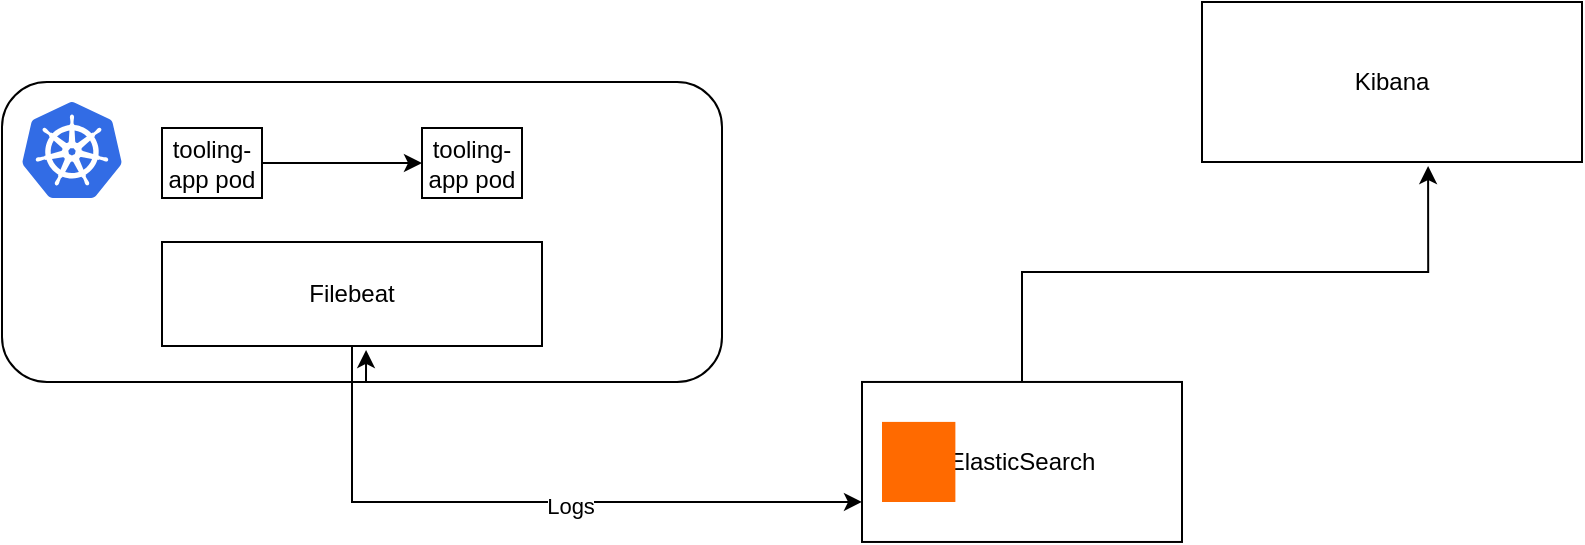 <mxfile version="26.0.6">
  <diagram name="Page-1" id="WRZJSX2U--DWj_nEl1-p">
    <mxGraphModel dx="880" dy="1496" grid="1" gridSize="10" guides="1" tooltips="1" connect="1" arrows="1" fold="1" page="1" pageScale="1" pageWidth="850" pageHeight="1100" math="0" shadow="0">
      <root>
        <mxCell id="0" />
        <mxCell id="1" parent="0" />
        <mxCell id="aRPLy6r_gRBBBa90EwLA-13" value="Kibana" style="rounded=0;whiteSpace=wrap;html=1;" vertex="1" parent="1">
          <mxGeometry x="640" y="-10" width="190" height="80" as="geometry" />
        </mxCell>
        <mxCell id="aRPLy6r_gRBBBa90EwLA-10" value="ElasticSearch" style="rounded=0;whiteSpace=wrap;html=1;" vertex="1" parent="1">
          <mxGeometry x="470" y="179.98" width="160" height="80" as="geometry" />
        </mxCell>
        <mxCell id="aRPLy6r_gRBBBa90EwLA-3" value="" style="rounded=1;whiteSpace=wrap;html=1;" vertex="1" parent="1">
          <mxGeometry x="40" y="30" width="360" height="150" as="geometry" />
        </mxCell>
        <mxCell id="aRPLy6r_gRBBBa90EwLA-1" value="" style="points=[];aspect=fixed;html=1;align=center;shadow=0;dashed=0;fillColor=#FF6A00;strokeColor=none;shape=mxgraph.alibaba_cloud.elasticsearch;" vertex="1" parent="1">
          <mxGeometry x="480" y="199.95" width="36.69" height="40.05" as="geometry" />
        </mxCell>
        <mxCell id="aRPLy6r_gRBBBa90EwLA-2" value="" style="image;sketch=0;aspect=fixed;html=1;points=[];align=center;fontSize=12;image=img/lib/mscae/Kubernetes.svg;" vertex="1" parent="1">
          <mxGeometry x="50" y="40" width="50" height="48" as="geometry" />
        </mxCell>
        <mxCell id="aRPLy6r_gRBBBa90EwLA-7" style="edgeStyle=orthogonalEdgeStyle;rounded=0;orthogonalLoop=1;jettySize=auto;html=1;exitX=1;exitY=0.5;exitDx=0;exitDy=0;entryX=0;entryY=0.5;entryDx=0;entryDy=0;" edge="1" parent="1" source="aRPLy6r_gRBBBa90EwLA-4" target="aRPLy6r_gRBBBa90EwLA-5">
          <mxGeometry relative="1" as="geometry" />
        </mxCell>
        <mxCell id="aRPLy6r_gRBBBa90EwLA-4" value="tooling-app pod" style="rounded=0;whiteSpace=wrap;html=1;" vertex="1" parent="1">
          <mxGeometry x="120" y="53" width="50" height="35" as="geometry" />
        </mxCell>
        <mxCell id="aRPLy6r_gRBBBa90EwLA-5" value="tooling-app pod" style="rounded=0;whiteSpace=wrap;html=1;" vertex="1" parent="1">
          <mxGeometry x="250" y="53" width="50" height="35" as="geometry" />
        </mxCell>
        <mxCell id="aRPLy6r_gRBBBa90EwLA-18" style="edgeStyle=orthogonalEdgeStyle;rounded=0;orthogonalLoop=1;jettySize=auto;html=1;exitX=0.5;exitY=1;exitDx=0;exitDy=0;entryX=0;entryY=0.75;entryDx=0;entryDy=0;" edge="1" parent="1" source="aRPLy6r_gRBBBa90EwLA-8" target="aRPLy6r_gRBBBa90EwLA-10">
          <mxGeometry relative="1" as="geometry" />
        </mxCell>
        <mxCell id="aRPLy6r_gRBBBa90EwLA-19" value="Logs" style="edgeLabel;html=1;align=center;verticalAlign=middle;resizable=0;points=[];" vertex="1" connectable="0" parent="aRPLy6r_gRBBBa90EwLA-18">
          <mxGeometry x="0.123" y="-2" relative="1" as="geometry">
            <mxPoint as="offset" />
          </mxGeometry>
        </mxCell>
        <mxCell id="aRPLy6r_gRBBBa90EwLA-8" value="Filebeat" style="rounded=0;whiteSpace=wrap;html=1;" vertex="1" parent="1">
          <mxGeometry x="120" y="110" width="190" height="52" as="geometry" />
        </mxCell>
        <mxCell id="aRPLy6r_gRBBBa90EwLA-9" value="" style="shape=image;html=1;verticalAlign=top;verticalLabelPosition=bottom;labelBackgroundColor=#ffffff;imageAspect=0;aspect=fixed;image=https://cdn0.iconfinder.com/data/icons/business-startup-10/50/66-128.png" vertex="1" parent="1">
          <mxGeometry x="760" y="-7" width="60" height="60" as="geometry" />
        </mxCell>
        <mxCell id="aRPLy6r_gRBBBa90EwLA-14" style="edgeStyle=orthogonalEdgeStyle;rounded=0;orthogonalLoop=1;jettySize=auto;html=1;exitX=0.5;exitY=0;exitDx=0;exitDy=0;entryX=0.595;entryY=1.025;entryDx=0;entryDy=0;entryPerimeter=0;" edge="1" parent="1" source="aRPLy6r_gRBBBa90EwLA-10" target="aRPLy6r_gRBBBa90EwLA-13">
          <mxGeometry relative="1" as="geometry" />
        </mxCell>
        <mxCell id="aRPLy6r_gRBBBa90EwLA-17" style="edgeStyle=orthogonalEdgeStyle;rounded=0;orthogonalLoop=1;jettySize=auto;html=1;exitX=0.5;exitY=1;exitDx=0;exitDy=0;entryX=0.537;entryY=1.038;entryDx=0;entryDy=0;entryPerimeter=0;" edge="1" parent="1" source="aRPLy6r_gRBBBa90EwLA-3" target="aRPLy6r_gRBBBa90EwLA-8">
          <mxGeometry relative="1" as="geometry" />
        </mxCell>
      </root>
    </mxGraphModel>
  </diagram>
</mxfile>
